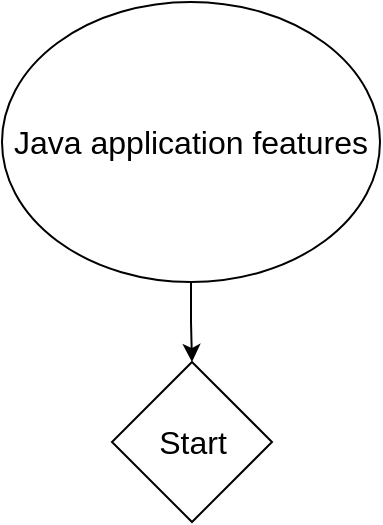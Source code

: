 <mxfile version="15.8.2" type="github">
  <diagram id="C5RBs43oDa-KdzZeNtuy" name="Page-1">
    <mxGraphModel dx="2062" dy="1108" grid="1" gridSize="10" guides="1" tooltips="1" connect="1" arrows="1" fold="1" page="1" pageScale="1" pageWidth="827" pageHeight="1169" math="0" shadow="0">
      <root>
        <mxCell id="WIyWlLk6GJQsqaUBKTNV-0" />
        <mxCell id="WIyWlLk6GJQsqaUBKTNV-1" parent="WIyWlLk6GJQsqaUBKTNV-0" />
        <mxCell id="xq_MhEwUFLvRWpzU6Ag--3" style="edgeStyle=orthogonalEdgeStyle;rounded=0;orthogonalLoop=1;jettySize=auto;html=1;exitX=0.5;exitY=1;exitDx=0;exitDy=0;fontSize=16;" edge="1" parent="WIyWlLk6GJQsqaUBKTNV-1" source="xq_MhEwUFLvRWpzU6Ag--0" target="xq_MhEwUFLvRWpzU6Ag--4">
          <mxGeometry relative="1" as="geometry">
            <mxPoint x="414" y="240" as="targetPoint" />
          </mxGeometry>
        </mxCell>
        <mxCell id="xq_MhEwUFLvRWpzU6Ag--0" value="" style="ellipse;whiteSpace=wrap;html=1;" vertex="1" parent="WIyWlLk6GJQsqaUBKTNV-1">
          <mxGeometry x="319" y="20" width="189" height="140" as="geometry" />
        </mxCell>
        <mxCell id="xq_MhEwUFLvRWpzU6Ag--1" value="&lt;div style=&quot;font-size: 16px;&quot;&gt;Java application features &lt;br style=&quot;font-size: 16px;&quot;&gt;&lt;/div&gt;" style="text;html=1;resizable=0;autosize=1;align=center;verticalAlign=middle;points=[];fillColor=none;strokeColor=none;rounded=0;fontSize=16;" vertex="1" parent="WIyWlLk6GJQsqaUBKTNV-1">
          <mxGeometry x="318" y="80" width="190" height="20" as="geometry" />
        </mxCell>
        <mxCell id="xq_MhEwUFLvRWpzU6Ag--4" value="" style="rhombus;whiteSpace=wrap;html=1;fontSize=16;" vertex="1" parent="WIyWlLk6GJQsqaUBKTNV-1">
          <mxGeometry x="374" y="200" width="80" height="80" as="geometry" />
        </mxCell>
        <mxCell id="xq_MhEwUFLvRWpzU6Ag--5" value="Start" style="text;html=1;resizable=0;autosize=1;align=center;verticalAlign=middle;points=[];fillColor=none;strokeColor=none;rounded=0;fontSize=16;" vertex="1" parent="WIyWlLk6GJQsqaUBKTNV-1">
          <mxGeometry x="389" y="230" width="50" height="20" as="geometry" />
        </mxCell>
      </root>
    </mxGraphModel>
  </diagram>
</mxfile>
